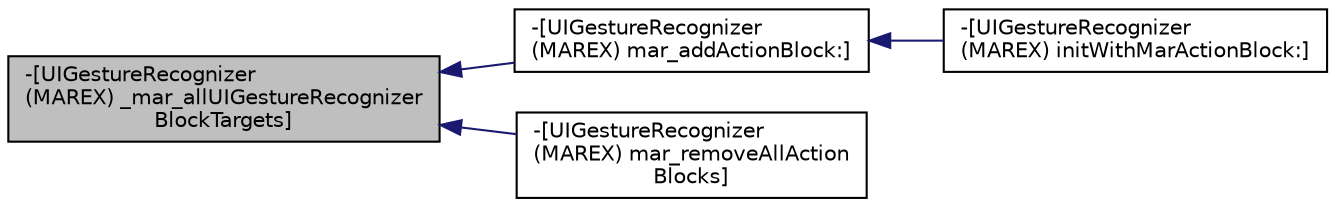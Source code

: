 digraph "-[UIGestureRecognizer(MAREX) _mar_allUIGestureRecognizerBlockTargets]"
{
  edge [fontname="Helvetica",fontsize="10",labelfontname="Helvetica",labelfontsize="10"];
  node [fontname="Helvetica",fontsize="10",shape=record];
  rankdir="LR";
  Node1 [label="-[UIGestureRecognizer\l(MAREX) _mar_allUIGestureRecognizer\lBlockTargets]",height=0.2,width=0.4,color="black", fillcolor="grey75", style="filled", fontcolor="black"];
  Node1 -> Node2 [dir="back",color="midnightblue",fontsize="10",style="solid",fontname="Helvetica"];
  Node2 [label="-[UIGestureRecognizer\l(MAREX) mar_addActionBlock:]",height=0.2,width=0.4,color="black", fillcolor="white", style="filled",URL="$category_u_i_gesture_recognizer_07_m_a_r_e_x_08.html#a950044b3d39a1c6e771e124c6d435aac"];
  Node2 -> Node3 [dir="back",color="midnightblue",fontsize="10",style="solid",fontname="Helvetica"];
  Node3 [label="-[UIGestureRecognizer\l(MAREX) initWithMarActionBlock:]",height=0.2,width=0.4,color="black", fillcolor="white", style="filled",URL="$category_u_i_gesture_recognizer_07_m_a_r_e_x_08.html#adbbf5deead95cf3afe6c88c693efbe33"];
  Node1 -> Node4 [dir="back",color="midnightblue",fontsize="10",style="solid",fontname="Helvetica"];
  Node4 [label="-[UIGestureRecognizer\l(MAREX) mar_removeAllAction\lBlocks]",height=0.2,width=0.4,color="black", fillcolor="white", style="filled",URL="$category_u_i_gesture_recognizer_07_m_a_r_e_x_08.html#a3c4dd9de6912147a75e39e0afd2ecc0f"];
}
